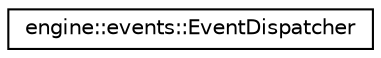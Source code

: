digraph "Graphical Class Hierarchy"
{
  edge [fontname="Helvetica",fontsize="10",labelfontname="Helvetica",labelfontsize="10"];
  node [fontname="Helvetica",fontsize="10",shape=record];
  rankdir="LR";
  Node0 [label="engine::events::EventDispatcher",height=0.2,width=0.4,color="black", fillcolor="white", style="filled",URL="$classengine_1_1events_1_1EventDispatcher.html"];
}
